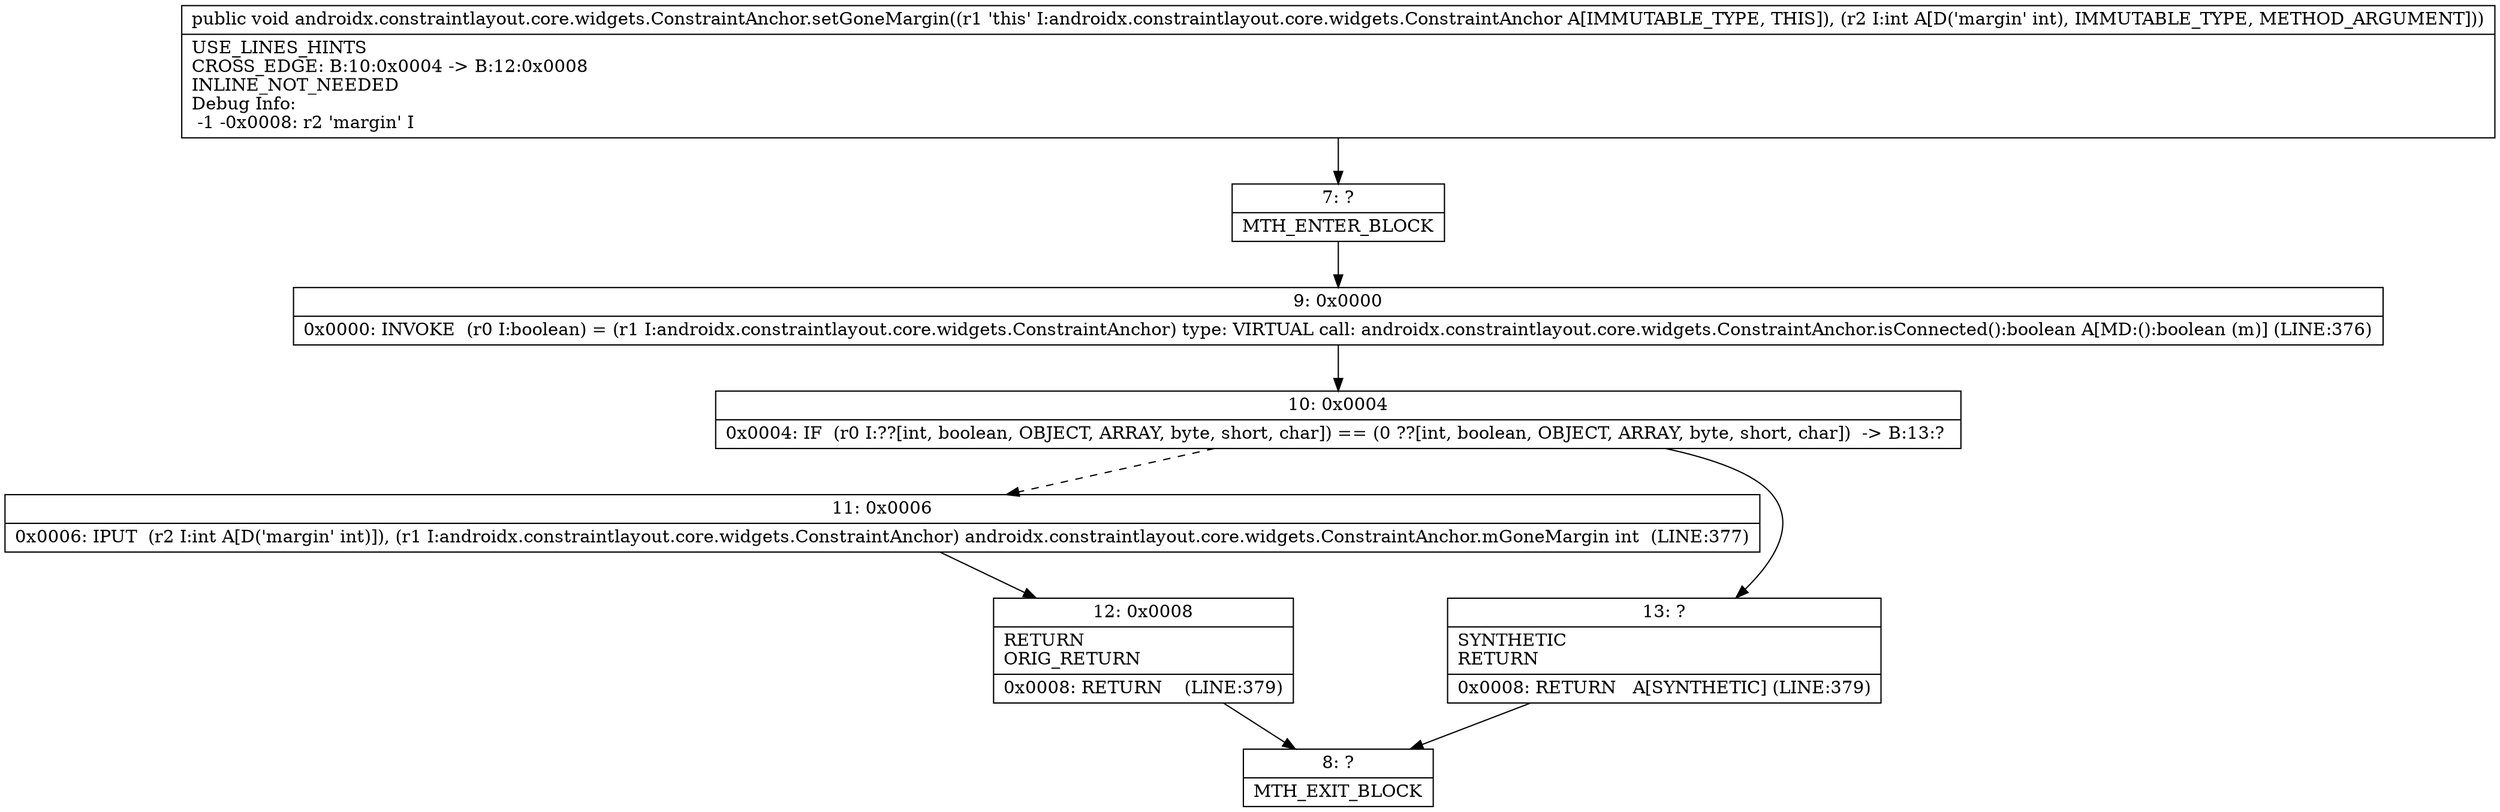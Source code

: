 digraph "CFG forandroidx.constraintlayout.core.widgets.ConstraintAnchor.setGoneMargin(I)V" {
Node_7 [shape=record,label="{7\:\ ?|MTH_ENTER_BLOCK\l}"];
Node_9 [shape=record,label="{9\:\ 0x0000|0x0000: INVOKE  (r0 I:boolean) = (r1 I:androidx.constraintlayout.core.widgets.ConstraintAnchor) type: VIRTUAL call: androidx.constraintlayout.core.widgets.ConstraintAnchor.isConnected():boolean A[MD:():boolean (m)] (LINE:376)\l}"];
Node_10 [shape=record,label="{10\:\ 0x0004|0x0004: IF  (r0 I:??[int, boolean, OBJECT, ARRAY, byte, short, char]) == (0 ??[int, boolean, OBJECT, ARRAY, byte, short, char])  \-\> B:13:? \l}"];
Node_11 [shape=record,label="{11\:\ 0x0006|0x0006: IPUT  (r2 I:int A[D('margin' int)]), (r1 I:androidx.constraintlayout.core.widgets.ConstraintAnchor) androidx.constraintlayout.core.widgets.ConstraintAnchor.mGoneMargin int  (LINE:377)\l}"];
Node_12 [shape=record,label="{12\:\ 0x0008|RETURN\lORIG_RETURN\l|0x0008: RETURN    (LINE:379)\l}"];
Node_8 [shape=record,label="{8\:\ ?|MTH_EXIT_BLOCK\l}"];
Node_13 [shape=record,label="{13\:\ ?|SYNTHETIC\lRETURN\l|0x0008: RETURN   A[SYNTHETIC] (LINE:379)\l}"];
MethodNode[shape=record,label="{public void androidx.constraintlayout.core.widgets.ConstraintAnchor.setGoneMargin((r1 'this' I:androidx.constraintlayout.core.widgets.ConstraintAnchor A[IMMUTABLE_TYPE, THIS]), (r2 I:int A[D('margin' int), IMMUTABLE_TYPE, METHOD_ARGUMENT]))  | USE_LINES_HINTS\lCROSS_EDGE: B:10:0x0004 \-\> B:12:0x0008\lINLINE_NOT_NEEDED\lDebug Info:\l  \-1 \-0x0008: r2 'margin' I\l}"];
MethodNode -> Node_7;Node_7 -> Node_9;
Node_9 -> Node_10;
Node_10 -> Node_11[style=dashed];
Node_10 -> Node_13;
Node_11 -> Node_12;
Node_12 -> Node_8;
Node_13 -> Node_8;
}

